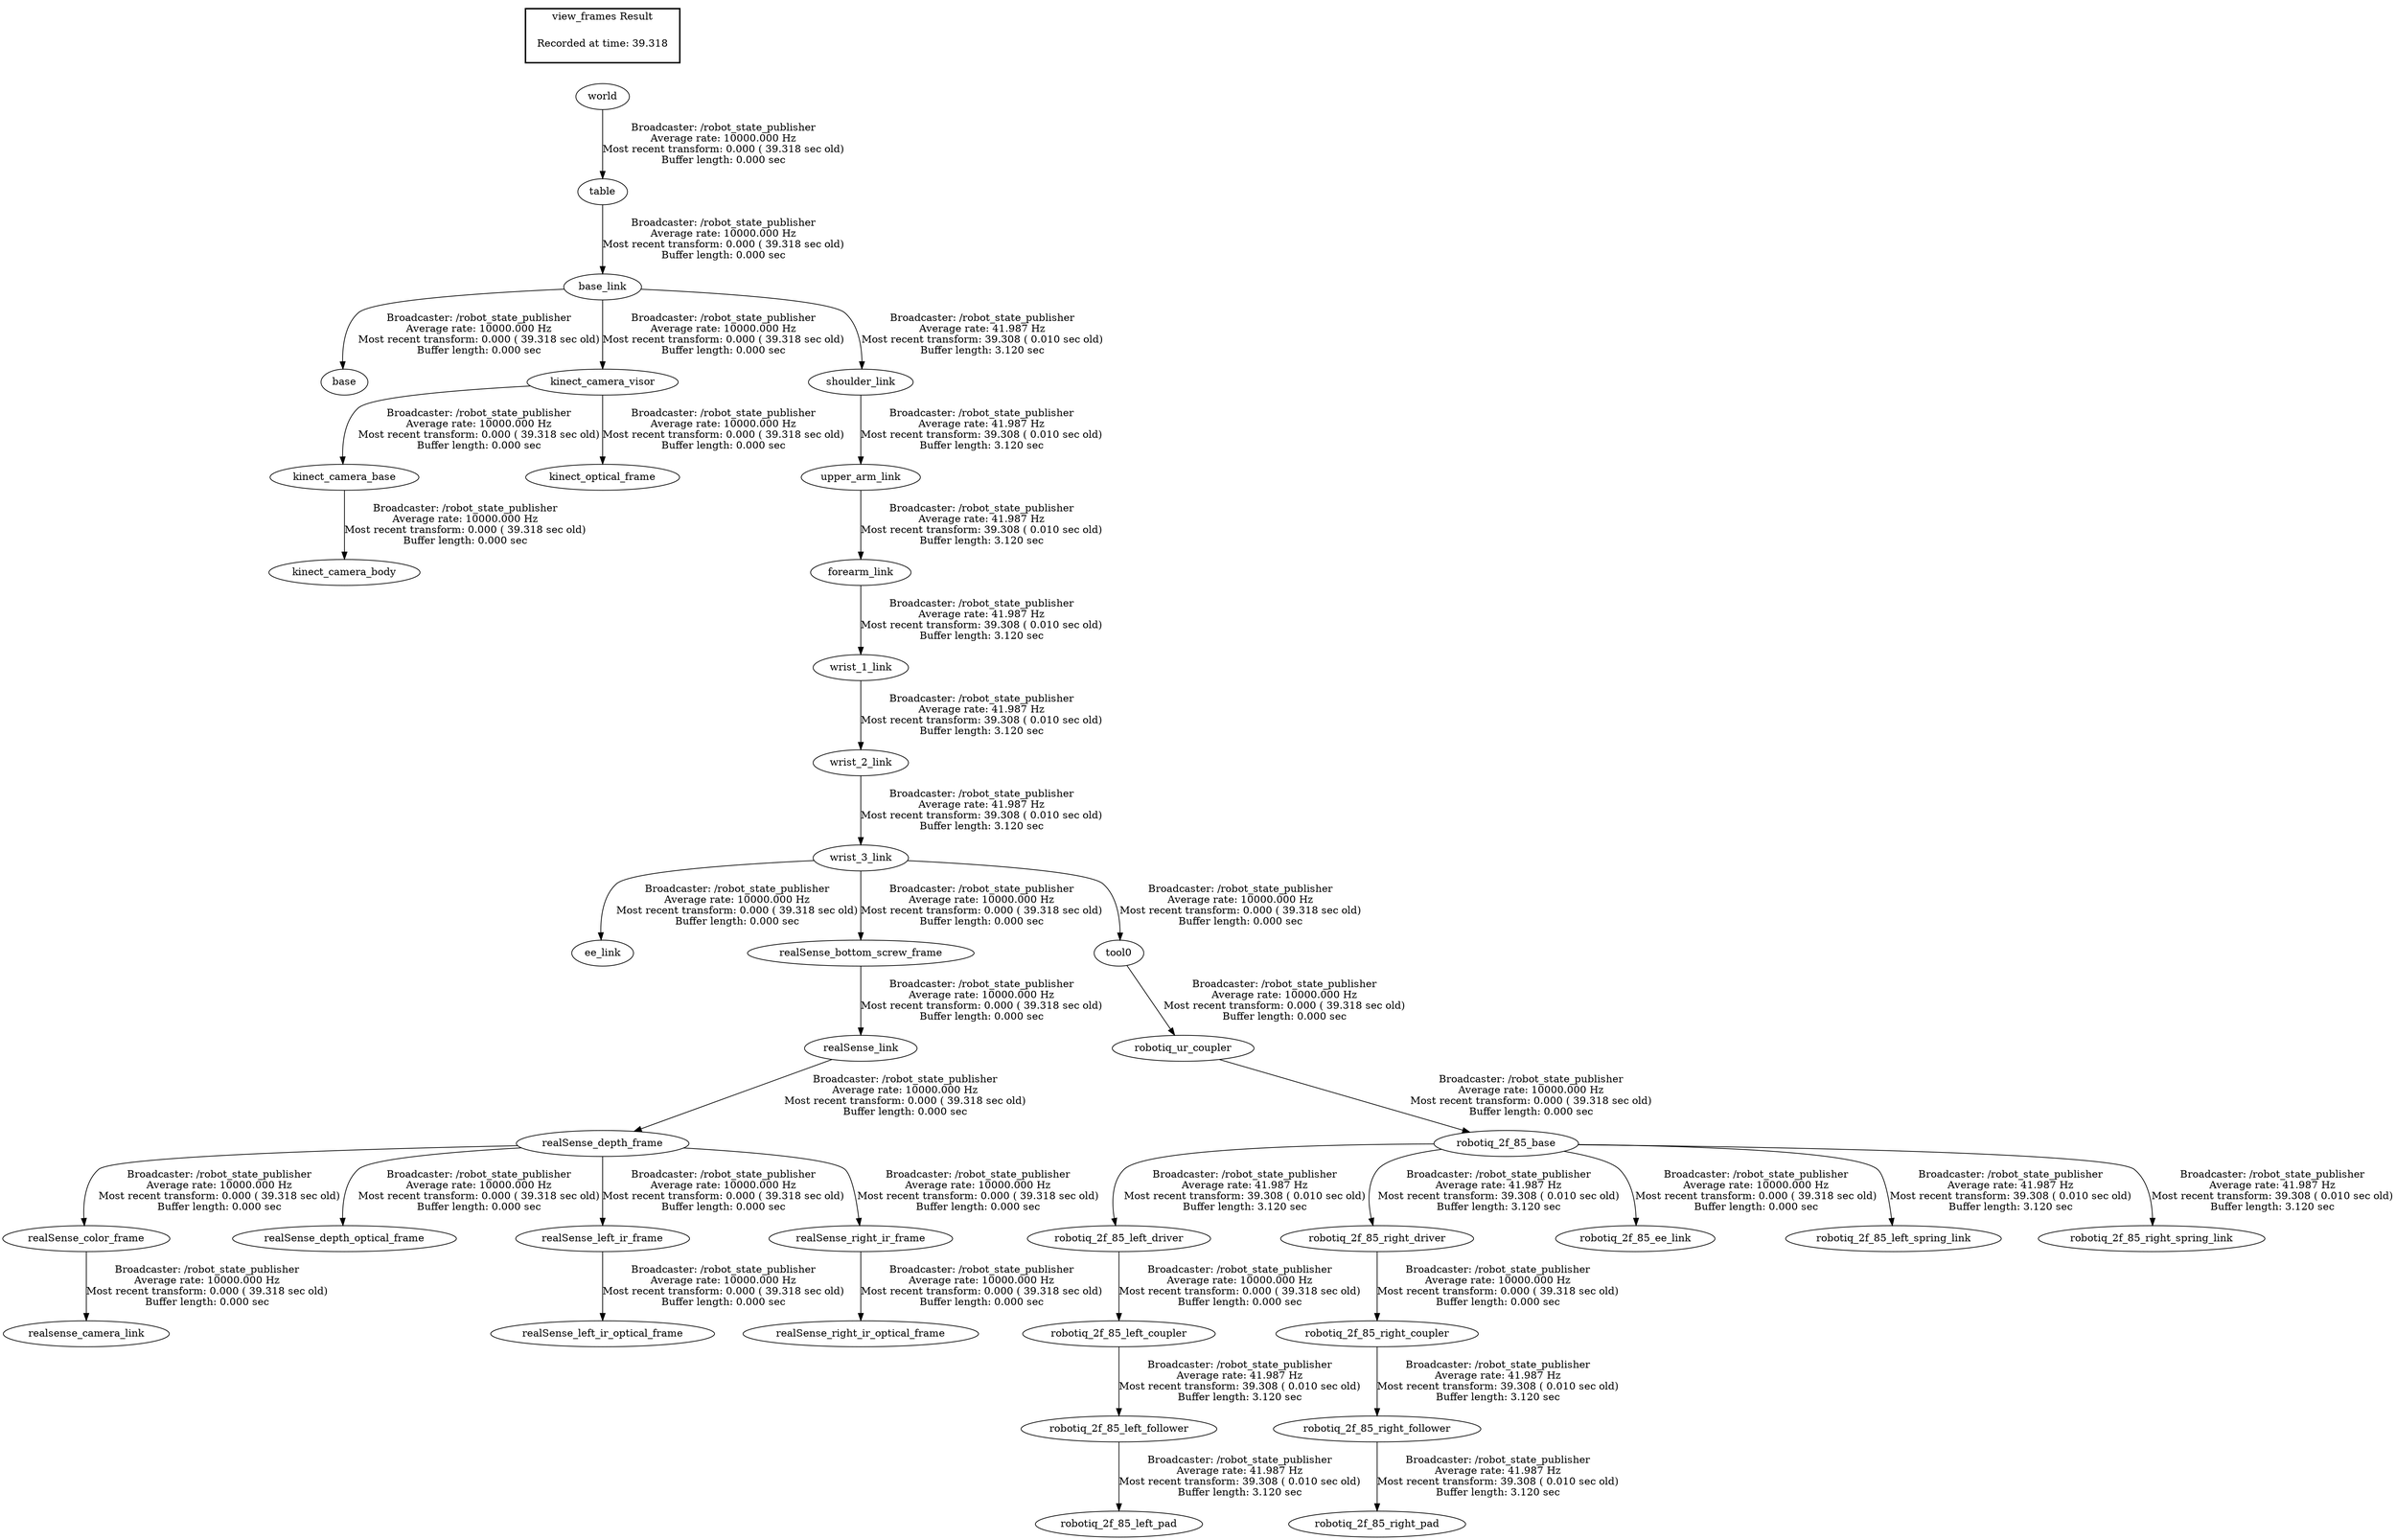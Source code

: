 digraph G {
"base_link" -> "base"[label="Broadcaster: /robot_state_publisher\nAverage rate: 10000.000 Hz\nMost recent transform: 0.000 ( 39.318 sec old)\nBuffer length: 0.000 sec\n"];
"table" -> "base_link"[label="Broadcaster: /robot_state_publisher\nAverage rate: 10000.000 Hz\nMost recent transform: 0.000 ( 39.318 sec old)\nBuffer length: 0.000 sec\n"];
"wrist_3_link" -> "ee_link"[label="Broadcaster: /robot_state_publisher\nAverage rate: 10000.000 Hz\nMost recent transform: 0.000 ( 39.318 sec old)\nBuffer length: 0.000 sec\n"];
"wrist_2_link" -> "wrist_3_link"[label="Broadcaster: /robot_state_publisher\nAverage rate: 41.987 Hz\nMost recent transform: 39.308 ( 0.010 sec old)\nBuffer length: 3.120 sec\n"];
"kinect_camera_base" -> "kinect_camera_body"[label="Broadcaster: /robot_state_publisher\nAverage rate: 10000.000 Hz\nMost recent transform: 0.000 ( 39.318 sec old)\nBuffer length: 0.000 sec\n"];
"kinect_camera_visor" -> "kinect_camera_base"[label="Broadcaster: /robot_state_publisher\nAverage rate: 10000.000 Hz\nMost recent transform: 0.000 ( 39.318 sec old)\nBuffer length: 0.000 sec\n"];
"base_link" -> "kinect_camera_visor"[label="Broadcaster: /robot_state_publisher\nAverage rate: 10000.000 Hz\nMost recent transform: 0.000 ( 39.318 sec old)\nBuffer length: 0.000 sec\n"];
"kinect_camera_visor" -> "kinect_optical_frame"[label="Broadcaster: /robot_state_publisher\nAverage rate: 10000.000 Hz\nMost recent transform: 0.000 ( 39.318 sec old)\nBuffer length: 0.000 sec\n"];
"realSense_depth_frame" -> "realSense_color_frame"[label="Broadcaster: /robot_state_publisher\nAverage rate: 10000.000 Hz\nMost recent transform: 0.000 ( 39.318 sec old)\nBuffer length: 0.000 sec\n"];
"realSense_link" -> "realSense_depth_frame"[label="Broadcaster: /robot_state_publisher\nAverage rate: 10000.000 Hz\nMost recent transform: 0.000 ( 39.318 sec old)\nBuffer length: 0.000 sec\n"];
"realSense_color_frame" -> "realsense_camera_link"[label="Broadcaster: /robot_state_publisher\nAverage rate: 10000.000 Hz\nMost recent transform: 0.000 ( 39.318 sec old)\nBuffer length: 0.000 sec\n"];
"realSense_bottom_screw_frame" -> "realSense_link"[label="Broadcaster: /robot_state_publisher\nAverage rate: 10000.000 Hz\nMost recent transform: 0.000 ( 39.318 sec old)\nBuffer length: 0.000 sec\n"];
"realSense_depth_frame" -> "realSense_depth_optical_frame"[label="Broadcaster: /robot_state_publisher\nAverage rate: 10000.000 Hz\nMost recent transform: 0.000 ( 39.318 sec old)\nBuffer length: 0.000 sec\n"];
"wrist_3_link" -> "realSense_bottom_screw_frame"[label="Broadcaster: /robot_state_publisher\nAverage rate: 10000.000 Hz\nMost recent transform: 0.000 ( 39.318 sec old)\nBuffer length: 0.000 sec\n"];
"realSense_depth_frame" -> "realSense_left_ir_frame"[label="Broadcaster: /robot_state_publisher\nAverage rate: 10000.000 Hz\nMost recent transform: 0.000 ( 39.318 sec old)\nBuffer length: 0.000 sec\n"];
"realSense_left_ir_frame" -> "realSense_left_ir_optical_frame"[label="Broadcaster: /robot_state_publisher\nAverage rate: 10000.000 Hz\nMost recent transform: 0.000 ( 39.318 sec old)\nBuffer length: 0.000 sec\n"];
"realSense_depth_frame" -> "realSense_right_ir_frame"[label="Broadcaster: /robot_state_publisher\nAverage rate: 10000.000 Hz\nMost recent transform: 0.000 ( 39.318 sec old)\nBuffer length: 0.000 sec\n"];
"realSense_right_ir_frame" -> "realSense_right_ir_optical_frame"[label="Broadcaster: /robot_state_publisher\nAverage rate: 10000.000 Hz\nMost recent transform: 0.000 ( 39.318 sec old)\nBuffer length: 0.000 sec\n"];
"robotiq_2f_85_left_driver" -> "robotiq_2f_85_left_coupler"[label="Broadcaster: /robot_state_publisher\nAverage rate: 10000.000 Hz\nMost recent transform: 0.000 ( 39.318 sec old)\nBuffer length: 0.000 sec\n"];
"robotiq_2f_85_base" -> "robotiq_2f_85_left_driver"[label="Broadcaster: /robot_state_publisher\nAverage rate: 41.987 Hz\nMost recent transform: 39.308 ( 0.010 sec old)\nBuffer length: 3.120 sec\n"];
"robotiq_2f_85_right_driver" -> "robotiq_2f_85_right_coupler"[label="Broadcaster: /robot_state_publisher\nAverage rate: 10000.000 Hz\nMost recent transform: 0.000 ( 39.318 sec old)\nBuffer length: 0.000 sec\n"];
"robotiq_2f_85_base" -> "robotiq_2f_85_right_driver"[label="Broadcaster: /robot_state_publisher\nAverage rate: 41.987 Hz\nMost recent transform: 39.308 ( 0.010 sec old)\nBuffer length: 3.120 sec\n"];
"tool0" -> "robotiq_ur_coupler"[label="Broadcaster: /robot_state_publisher\nAverage rate: 10000.000 Hz\nMost recent transform: 0.000 ( 39.318 sec old)\nBuffer length: 0.000 sec\n"];
"wrist_3_link" -> "tool0"[label="Broadcaster: /robot_state_publisher\nAverage rate: 10000.000 Hz\nMost recent transform: 0.000 ( 39.318 sec old)\nBuffer length: 0.000 sec\n"];
"robotiq_ur_coupler" -> "robotiq_2f_85_base"[label="Broadcaster: /robot_state_publisher\nAverage rate: 10000.000 Hz\nMost recent transform: 0.000 ( 39.318 sec old)\nBuffer length: 0.000 sec\n"];
"robotiq_2f_85_base" -> "robotiq_2f_85_ee_link"[label="Broadcaster: /robot_state_publisher\nAverage rate: 10000.000 Hz\nMost recent transform: 0.000 ( 39.318 sec old)\nBuffer length: 0.000 sec\n"];
"world" -> "table"[label="Broadcaster: /robot_state_publisher\nAverage rate: 10000.000 Hz\nMost recent transform: 0.000 ( 39.318 sec old)\nBuffer length: 0.000 sec\n"];
"upper_arm_link" -> "forearm_link"[label="Broadcaster: /robot_state_publisher\nAverage rate: 41.987 Hz\nMost recent transform: 39.308 ( 0.010 sec old)\nBuffer length: 3.120 sec\n"];
"shoulder_link" -> "upper_arm_link"[label="Broadcaster: /robot_state_publisher\nAverage rate: 41.987 Hz\nMost recent transform: 39.308 ( 0.010 sec old)\nBuffer length: 3.120 sec\n"];
"robotiq_2f_85_left_coupler" -> "robotiq_2f_85_left_follower"[label="Broadcaster: /robot_state_publisher\nAverage rate: 41.987 Hz\nMost recent transform: 39.308 ( 0.010 sec old)\nBuffer length: 3.120 sec\n"];
"robotiq_2f_85_left_follower" -> "robotiq_2f_85_left_pad"[label="Broadcaster: /robot_state_publisher\nAverage rate: 41.987 Hz\nMost recent transform: 39.308 ( 0.010 sec old)\nBuffer length: 3.120 sec\n"];
"robotiq_2f_85_base" -> "robotiq_2f_85_left_spring_link"[label="Broadcaster: /robot_state_publisher\nAverage rate: 41.987 Hz\nMost recent transform: 39.308 ( 0.010 sec old)\nBuffer length: 3.120 sec\n"];
"robotiq_2f_85_right_coupler" -> "robotiq_2f_85_right_follower"[label="Broadcaster: /robot_state_publisher\nAverage rate: 41.987 Hz\nMost recent transform: 39.308 ( 0.010 sec old)\nBuffer length: 3.120 sec\n"];
"robotiq_2f_85_right_follower" -> "robotiq_2f_85_right_pad"[label="Broadcaster: /robot_state_publisher\nAverage rate: 41.987 Hz\nMost recent transform: 39.308 ( 0.010 sec old)\nBuffer length: 3.120 sec\n"];
"robotiq_2f_85_base" -> "robotiq_2f_85_right_spring_link"[label="Broadcaster: /robot_state_publisher\nAverage rate: 41.987 Hz\nMost recent transform: 39.308 ( 0.010 sec old)\nBuffer length: 3.120 sec\n"];
"base_link" -> "shoulder_link"[label="Broadcaster: /robot_state_publisher\nAverage rate: 41.987 Hz\nMost recent transform: 39.308 ( 0.010 sec old)\nBuffer length: 3.120 sec\n"];
"forearm_link" -> "wrist_1_link"[label="Broadcaster: /robot_state_publisher\nAverage rate: 41.987 Hz\nMost recent transform: 39.308 ( 0.010 sec old)\nBuffer length: 3.120 sec\n"];
"wrist_1_link" -> "wrist_2_link"[label="Broadcaster: /robot_state_publisher\nAverage rate: 41.987 Hz\nMost recent transform: 39.308 ( 0.010 sec old)\nBuffer length: 3.120 sec\n"];
edge [style=invis];
 subgraph cluster_legend { style=bold; color=black; label ="view_frames Result";
"Recorded at time: 39.318"[ shape=plaintext ] ;
 }->"world";
}